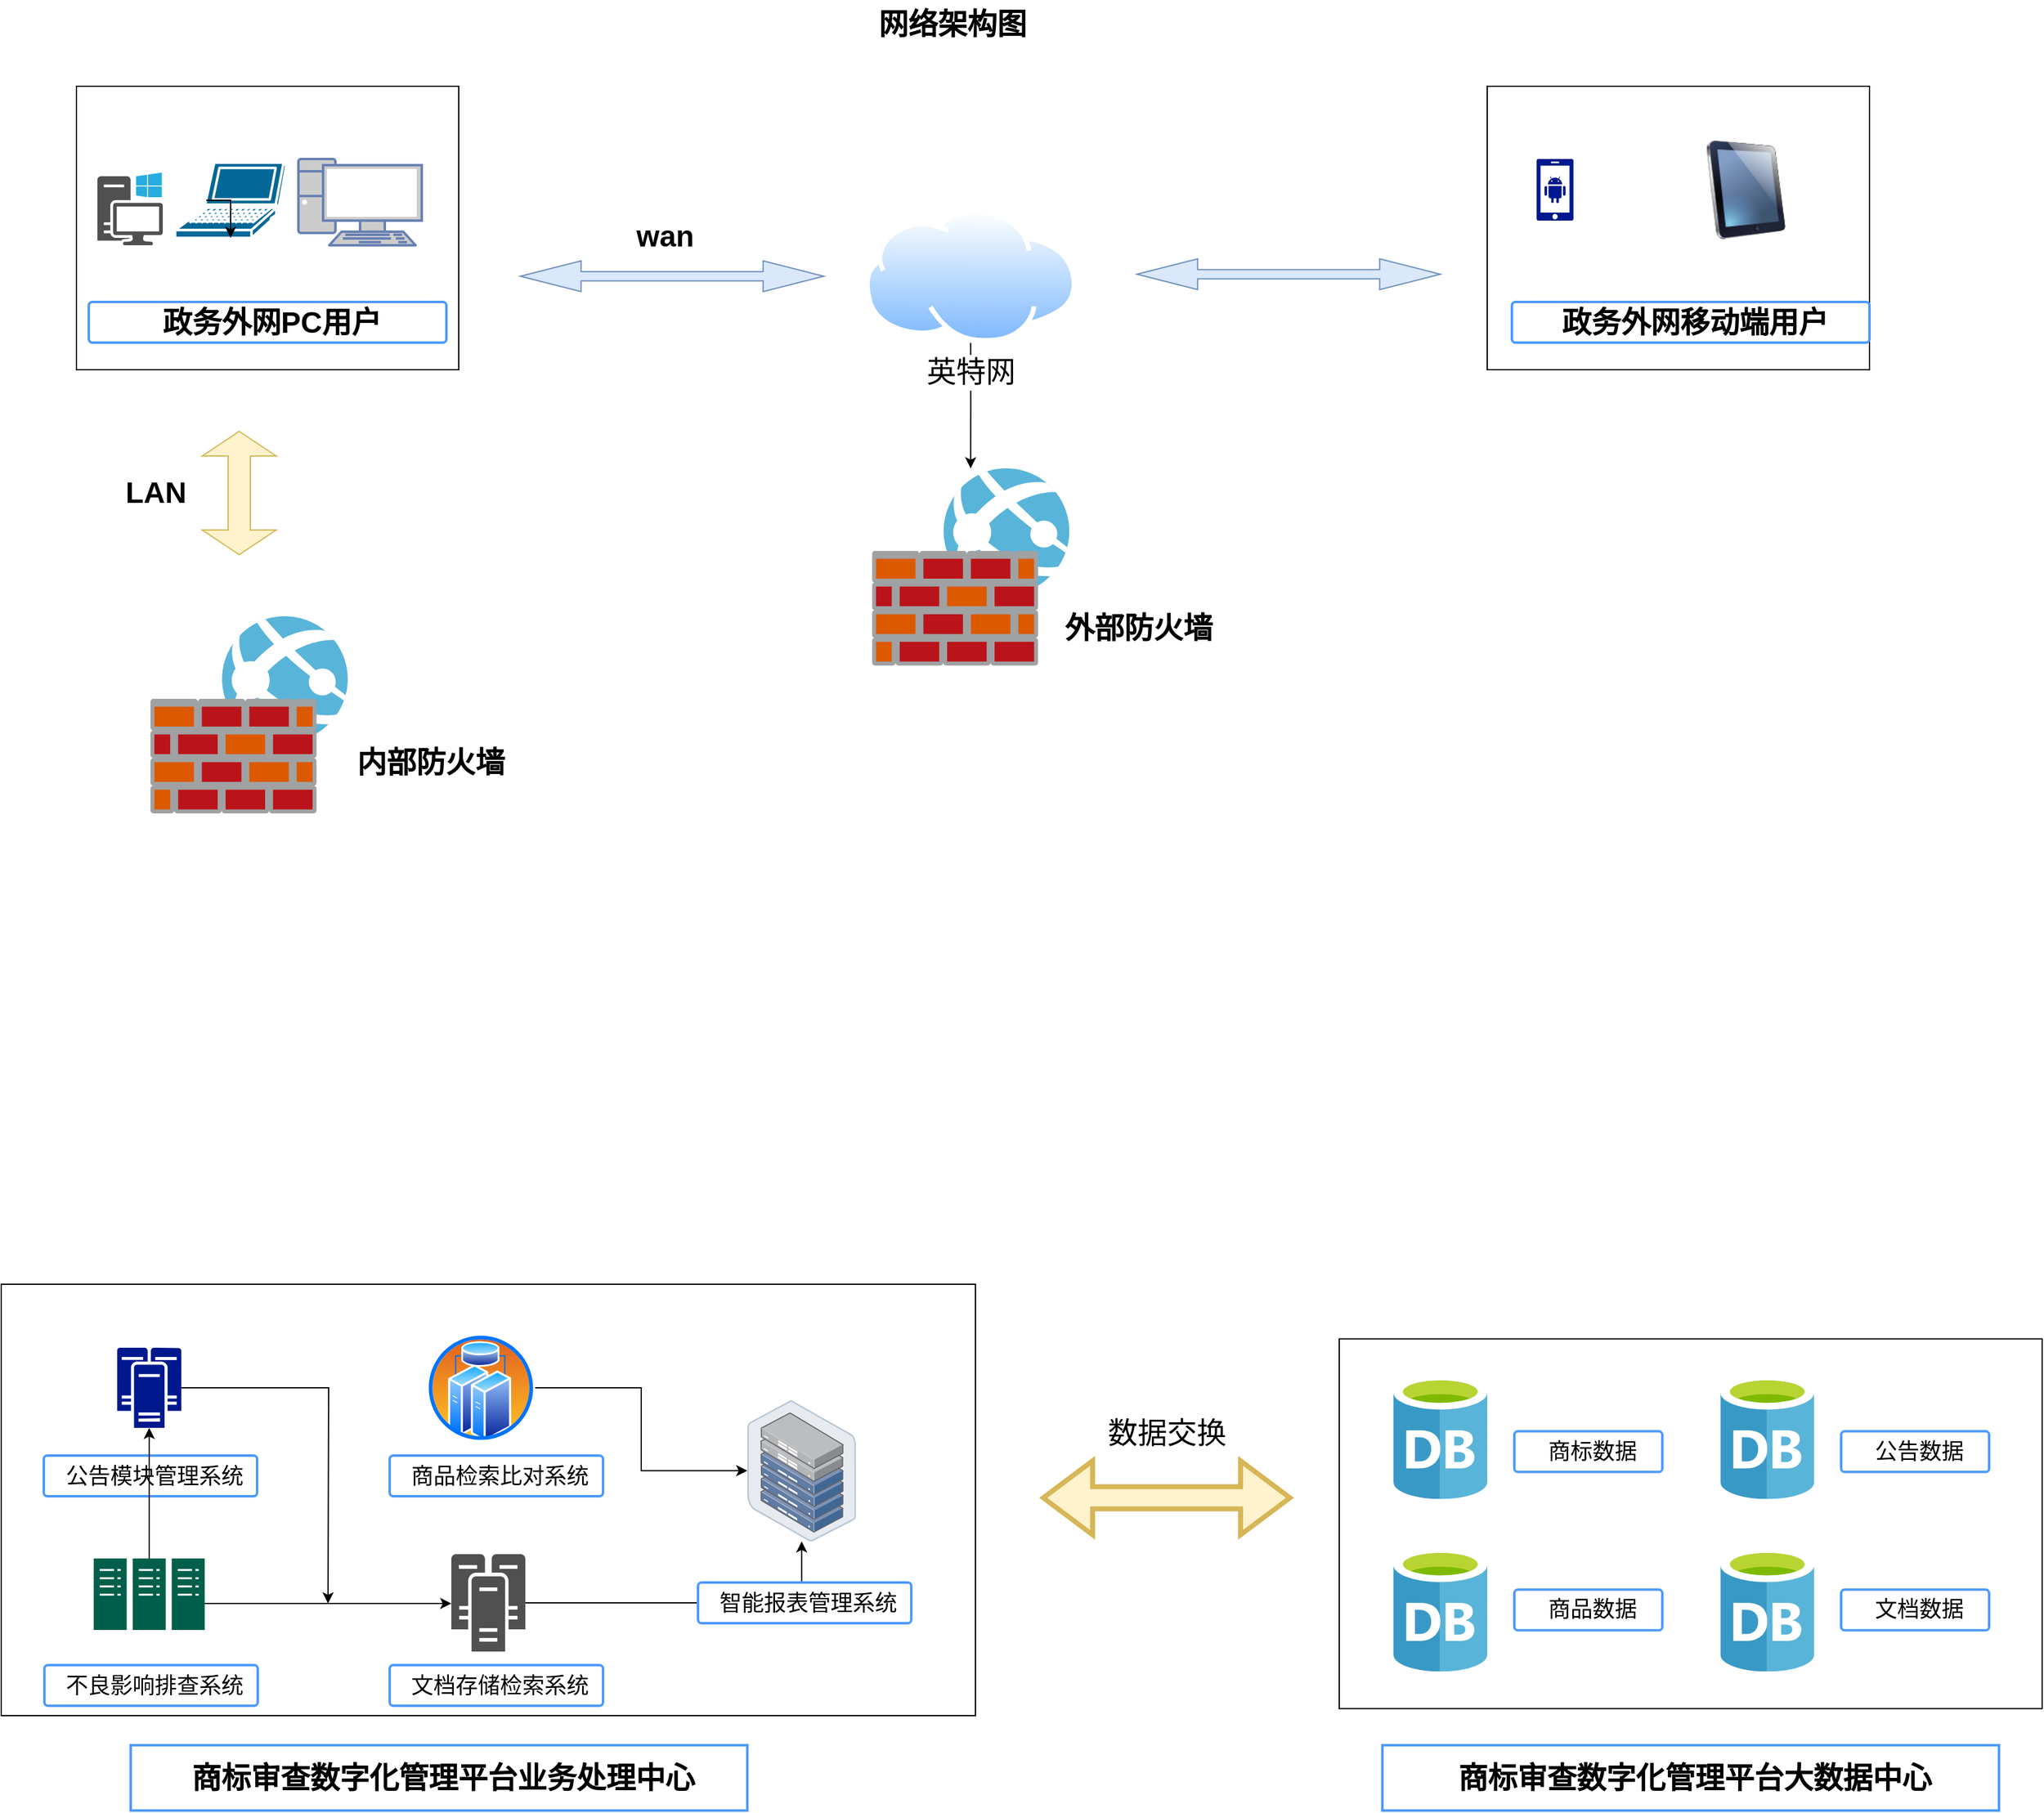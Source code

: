 <mxfile version="21.1.5" type="github">
  <diagram name="Page-1" id="197159a0-c6a4-9194-75a8-e4174976684c">
    <mxGraphModel dx="2385" dy="1380" grid="1" gridSize="10" guides="1" tooltips="1" connect="1" arrows="1" fold="1" page="1" pageScale="1.5" pageWidth="1169" pageHeight="826" background="none" math="0" shadow="0">
      <root>
        <mxCell id="0" style=";html=1;" />
        <mxCell id="1" style=";html=1;" parent="0" />
        <mxCell id="28SMEQxceJZkX-4wOSHQ-27" value="" style="rounded=0;whiteSpace=wrap;html=1;" vertex="1" parent="1">
          <mxGeometry x="1114" y="1106.3" width="570" height="300" as="geometry" />
        </mxCell>
        <mxCell id="28SMEQxceJZkX-4wOSHQ-15" value="" style="rounded=0;whiteSpace=wrap;html=1;" vertex="1" parent="1">
          <mxGeometry x="1234" y="90" width="310" height="230" as="geometry" />
        </mxCell>
        <mxCell id="28SMEQxceJZkX-4wOSHQ-9" value="" style="rounded=0;whiteSpace=wrap;html=1;" vertex="1" parent="1">
          <mxGeometry x="90" y="90" width="310" height="230" as="geometry" />
        </mxCell>
        <mxCell id="1257a543d1cacc4b-52" value="网络架构图" style="text;strokeColor=none;fillColor=none;html=1;fontSize=24;fontStyle=1;verticalAlign=middle;align=center;" parent="1" vertex="1">
          <mxGeometry x="520" y="20" width="560" height="40" as="geometry" />
        </mxCell>
        <mxCell id="28SMEQxceJZkX-4wOSHQ-2" value="" style="image;sketch=0;aspect=fixed;html=1;points=[];align=center;fontSize=12;image=img/lib/mscae/Web_App_Firewall.svg;" vertex="1" parent="1">
          <mxGeometry x="735.12" y="400" width="160" height="160" as="geometry" />
        </mxCell>
        <mxCell id="28SMEQxceJZkX-4wOSHQ-4" value="" style="edgeStyle=orthogonalEdgeStyle;rounded=0;orthogonalLoop=1;jettySize=auto;html=1;" edge="1" parent="1" source="28SMEQxceJZkX-4wOSHQ-3" target="28SMEQxceJZkX-4wOSHQ-2">
          <mxGeometry relative="1" as="geometry" />
        </mxCell>
        <mxCell id="28SMEQxceJZkX-4wOSHQ-3" value="&lt;font face=&quot;Garamond&quot; style=&quot;font-size: 24px;&quot;&gt;英特网&lt;/font&gt;" style="image;aspect=fixed;perimeter=ellipsePerimeter;html=1;align=center;shadow=0;dashed=0;spacingTop=3;image=img/lib/active_directory/internet_cloud.svg;" vertex="1" parent="1">
          <mxGeometry x="729.25" y="190" width="171.75" height="108.2" as="geometry" />
        </mxCell>
        <mxCell id="28SMEQxceJZkX-4wOSHQ-5" value="" style="sketch=0;pointerEvents=1;shadow=0;dashed=0;html=1;strokeColor=none;fillColor=#505050;labelPosition=center;verticalLabelPosition=bottom;verticalAlign=top;outlineConnect=0;align=center;shape=mxgraph.office.devices.workstation_pc;" vertex="1" parent="1">
          <mxGeometry x="107" y="160" width="53" height="59" as="geometry" />
        </mxCell>
        <mxCell id="28SMEQxceJZkX-4wOSHQ-6" value="" style="shape=mxgraph.cisco.computers_and_peripherals.laptop;html=1;pointerEvents=1;dashed=0;fillColor=#036897;strokeColor=#ffffff;strokeWidth=2;verticalLabelPosition=bottom;verticalAlign=top;align=center;outlineConnect=0;" vertex="1" parent="1">
          <mxGeometry x="170" y="152" width="90" height="61" as="geometry" />
        </mxCell>
        <mxCell id="28SMEQxceJZkX-4wOSHQ-7" value="" style="fontColor=#0066CC;verticalAlign=top;verticalLabelPosition=bottom;labelPosition=center;align=center;html=1;outlineConnect=0;fillColor=#CCCCCC;strokeColor=#6881B3;gradientColor=none;gradientDirection=north;strokeWidth=2;shape=mxgraph.networks.pc;" vertex="1" parent="1">
          <mxGeometry x="270" y="149" width="100" height="70" as="geometry" />
        </mxCell>
        <mxCell id="28SMEQxceJZkX-4wOSHQ-8" style="edgeStyle=orthogonalEdgeStyle;rounded=0;orthogonalLoop=1;jettySize=auto;html=1;exitX=0.28;exitY=0.5;exitDx=0;exitDy=0;exitPerimeter=0;entryX=0.5;entryY=1;entryDx=0;entryDy=0;entryPerimeter=0;" edge="1" parent="1" source="28SMEQxceJZkX-4wOSHQ-6" target="28SMEQxceJZkX-4wOSHQ-6">
          <mxGeometry relative="1" as="geometry" />
        </mxCell>
        <mxCell id="28SMEQxceJZkX-4wOSHQ-11" value="&lt;font style=&quot;font-size: 24px;&quot;&gt;&lt;b&gt;政务外网PC用户&lt;/b&gt;&lt;/font&gt;" style="rounded=1;arcSize=9;align=center;spacingLeft=5;strokeColor=#4C9AFF;html=1;strokeWidth=2;fontSize=12" vertex="1" parent="1">
          <mxGeometry x="100" y="265" width="290" height="33" as="geometry" />
        </mxCell>
        <mxCell id="28SMEQxceJZkX-4wOSHQ-12" value="" style="sketch=0;aspect=fixed;pointerEvents=1;shadow=0;dashed=0;html=1;strokeColor=none;labelPosition=center;verticalLabelPosition=bottom;verticalAlign=top;align=center;fillColor=#00188D;shape=mxgraph.mscae.enterprise.android_phone" vertex="1" parent="1">
          <mxGeometry x="1274" y="149" width="30" height="50" as="geometry" />
        </mxCell>
        <mxCell id="28SMEQxceJZkX-4wOSHQ-13" value="" style="shape=image;html=1;verticalAlign=top;verticalLabelPosition=bottom;labelBackgroundColor=#ffffff;imageAspect=0;aspect=fixed;image=https://cdn4.iconfinder.com/data/icons/iphone-calculator-shopping-report/128/iPhone.png" vertex="1" parent="1">
          <mxGeometry x="1324" y="142.5" width="63" height="63" as="geometry" />
        </mxCell>
        <mxCell id="28SMEQxceJZkX-4wOSHQ-14" value="" style="image;html=1;image=img/lib/clip_art/computers/iPad_128x128.png" vertex="1" parent="1">
          <mxGeometry x="1404" y="134" width="80" height="80" as="geometry" />
        </mxCell>
        <mxCell id="28SMEQxceJZkX-4wOSHQ-16" value="&lt;font style=&quot;font-size: 24px;&quot;&gt;&lt;b&gt;政务外网移动端用户&lt;/b&gt;&lt;/font&gt;" style="rounded=1;arcSize=9;align=center;spacingLeft=5;strokeColor=#4C9AFF;html=1;strokeWidth=2;fontSize=12" vertex="1" parent="1">
          <mxGeometry x="1254" y="265" width="290" height="33" as="geometry" />
        </mxCell>
        <mxCell id="28SMEQxceJZkX-4wOSHQ-29" value="" style="image;sketch=0;aspect=fixed;html=1;points=[];align=center;fontSize=12;image=img/lib/mscae/Database_General.svg;" vertex="1" parent="1">
          <mxGeometry x="1158" y="1136.3" width="76" height="100" as="geometry" />
        </mxCell>
        <mxCell id="28SMEQxceJZkX-4wOSHQ-31" value="" style="image;sketch=0;aspect=fixed;html=1;points=[];align=center;fontSize=12;image=img/lib/mscae/Database_General.svg;" vertex="1" parent="1">
          <mxGeometry x="1423.13" y="1136.3" width="76" height="100" as="geometry" />
        </mxCell>
        <mxCell id="28SMEQxceJZkX-4wOSHQ-32" value="" style="image;sketch=0;aspect=fixed;html=1;points=[];align=center;fontSize=12;image=img/lib/mscae/Database_General.svg;" vertex="1" parent="1">
          <mxGeometry x="1423.13" y="1276.3" width="76" height="100" as="geometry" />
        </mxCell>
        <mxCell id="28SMEQxceJZkX-4wOSHQ-33" value="" style="image;sketch=0;aspect=fixed;html=1;points=[];align=center;fontSize=12;image=img/lib/mscae/Database_General.svg;" vertex="1" parent="1">
          <mxGeometry x="1158" y="1276.3" width="76" height="100" as="geometry" />
        </mxCell>
        <mxCell id="28SMEQxceJZkX-4wOSHQ-35" value="&lt;font style=&quot;font-size: 18px;&quot;&gt;商标数据&lt;/font&gt;" style="rounded=1;arcSize=9;fillColor=#ffffff;align=center;spacingLeft=5;strokeColor=#4C9AFF;html=1;strokeWidth=2;fontSize=12" vertex="1" parent="1">
          <mxGeometry x="1256" y="1181.3" width="120" height="33" as="geometry" />
        </mxCell>
        <mxCell id="28SMEQxceJZkX-4wOSHQ-37" value="&lt;span style=&quot;font-size: 18px;&quot;&gt;商品数据&lt;/span&gt;" style="rounded=1;arcSize=9;fillColor=#ffffff;align=center;spacingLeft=5;strokeColor=#4C9AFF;html=1;strokeWidth=2;fontSize=12" vertex="1" parent="1">
          <mxGeometry x="1256" y="1309.8" width="120" height="33" as="geometry" />
        </mxCell>
        <mxCell id="28SMEQxceJZkX-4wOSHQ-38" value="&lt;font style=&quot;font-size: 18px;&quot;&gt;公告数据&lt;/font&gt;" style="rounded=1;arcSize=9;fillColor=#ffffff;align=center;spacingLeft=5;strokeColor=#4C9AFF;html=1;strokeWidth=2;fontSize=12" vertex="1" parent="1">
          <mxGeometry x="1521" y="1181.3" width="120" height="33" as="geometry" />
        </mxCell>
        <mxCell id="28SMEQxceJZkX-4wOSHQ-39" value="&lt;font style=&quot;font-size: 18px;&quot;&gt;文档数据&lt;/font&gt;" style="rounded=1;arcSize=9;fillColor=#ffffff;align=center;spacingLeft=5;strokeColor=#4C9AFF;html=1;strokeWidth=2;fontSize=12" vertex="1" parent="1">
          <mxGeometry x="1521" y="1309.8" width="120" height="33" as="geometry" />
        </mxCell>
        <mxCell id="28SMEQxceJZkX-4wOSHQ-40" value="&lt;p class=&quot;MsoNormal&quot;&gt;&lt;font style=&quot;font-size: 24px;&quot;&gt;&lt;b style=&quot;&quot;&gt;商标审查数字化管理平台大数据中心&lt;/b&gt;&lt;/font&gt;&lt;/p&gt;" style="rounded=1;arcSize=0;align=center;spacingLeft=5;strokeColor=#4C9AFF;html=1;strokeWidth=2;fontSize=12" vertex="1" parent="1">
          <mxGeometry x="1149" y="1436" width="500" height="53" as="geometry" />
        </mxCell>
        <mxCell id="28SMEQxceJZkX-4wOSHQ-41" value="&lt;p class=&quot;MsoNormal&quot;&gt;&lt;font style=&quot;font-size: 24px;&quot;&gt;&lt;b style=&quot;&quot;&gt;商标审查数字化管理平台业务处理中心&lt;/b&gt;&lt;/font&gt;&lt;/p&gt;" style="rounded=1;arcSize=0;align=center;spacingLeft=5;strokeColor=#4C9AFF;html=1;strokeWidth=2;fontSize=12" vertex="1" parent="1">
          <mxGeometry x="134" y="1436" width="500" height="53" as="geometry" />
        </mxCell>
        <mxCell id="28SMEQxceJZkX-4wOSHQ-42" value="" style="rounded=0;whiteSpace=wrap;html=1;" vertex="1" parent="1">
          <mxGeometry x="29" y="1062" width="790" height="350" as="geometry" />
        </mxCell>
        <mxCell id="28SMEQxceJZkX-4wOSHQ-57" style="edgeStyle=orthogonalEdgeStyle;rounded=0;orthogonalLoop=1;jettySize=auto;html=1;" edge="1" parent="1" source="28SMEQxceJZkX-4wOSHQ-43">
          <mxGeometry relative="1" as="geometry">
            <mxPoint x="294" y="1321" as="targetPoint" />
          </mxGeometry>
        </mxCell>
        <mxCell id="28SMEQxceJZkX-4wOSHQ-43" value="" style="sketch=0;aspect=fixed;pointerEvents=1;shadow=0;dashed=0;html=1;strokeColor=none;labelPosition=center;verticalLabelPosition=bottom;verticalAlign=top;align=center;fillColor=#00188D;shape=mxgraph.mscae.enterprise.cluster_server" vertex="1" parent="1">
          <mxGeometry x="123" y="1113.5" width="52" height="65" as="geometry" />
        </mxCell>
        <mxCell id="28SMEQxceJZkX-4wOSHQ-44" value="&lt;font style=&quot;font-size: 18px;&quot;&gt;公告模块管理系统&lt;/font&gt;" style="rounded=1;arcSize=9;fillColor=#ffffff;align=center;spacingLeft=5;strokeColor=#4C9AFF;html=1;strokeWidth=2;fontSize=12" vertex="1" parent="1">
          <mxGeometry x="63.5" y="1201" width="173" height="33" as="geometry" />
        </mxCell>
        <mxCell id="28SMEQxceJZkX-4wOSHQ-53" style="edgeStyle=orthogonalEdgeStyle;rounded=0;orthogonalLoop=1;jettySize=auto;html=1;exitX=1;exitY=0.5;exitDx=0;exitDy=0;" edge="1" parent="1" source="28SMEQxceJZkX-4wOSHQ-45" target="28SMEQxceJZkX-4wOSHQ-51">
          <mxGeometry relative="1" as="geometry" />
        </mxCell>
        <mxCell id="28SMEQxceJZkX-4wOSHQ-45" value="" style="image;aspect=fixed;perimeter=ellipsePerimeter;html=1;align=center;shadow=0;dashed=0;spacingTop=3;image=img/lib/active_directory/cluster_server.svg;" vertex="1" parent="1">
          <mxGeometry x="374" y="1102" width="88" height="88" as="geometry" />
        </mxCell>
        <mxCell id="28SMEQxceJZkX-4wOSHQ-46" value="&lt;p class=&quot;MsoNormal&quot;&gt;&lt;font style=&quot;font-size: 18px;&quot;&gt;商品检索比对系统&lt;/font&gt;&lt;/p&gt;" style="rounded=1;arcSize=9;fillColor=#ffffff;align=center;spacingLeft=5;strokeColor=#4C9AFF;html=1;strokeWidth=2;fontSize=12" vertex="1" parent="1">
          <mxGeometry x="344" y="1201" width="173" height="33" as="geometry" />
        </mxCell>
        <mxCell id="28SMEQxceJZkX-4wOSHQ-56" style="edgeStyle=orthogonalEdgeStyle;rounded=0;orthogonalLoop=1;jettySize=auto;html=1;" edge="1" parent="1" source="28SMEQxceJZkX-4wOSHQ-47" target="28SMEQxceJZkX-4wOSHQ-49">
          <mxGeometry relative="1" as="geometry">
            <Array as="points">
              <mxPoint x="224" y="1321" />
              <mxPoint x="224" y="1321" />
            </Array>
          </mxGeometry>
        </mxCell>
        <mxCell id="28SMEQxceJZkX-4wOSHQ-58" style="edgeStyle=orthogonalEdgeStyle;rounded=0;orthogonalLoop=1;jettySize=auto;html=1;entryX=0.5;entryY=1;entryDx=0;entryDy=0;entryPerimeter=0;" edge="1" parent="1" source="28SMEQxceJZkX-4wOSHQ-47" target="28SMEQxceJZkX-4wOSHQ-43">
          <mxGeometry relative="1" as="geometry" />
        </mxCell>
        <mxCell id="28SMEQxceJZkX-4wOSHQ-47" value="" style="sketch=0;pointerEvents=1;shadow=0;dashed=0;html=1;strokeColor=none;fillColor=#005F4B;labelPosition=center;verticalLabelPosition=bottom;verticalAlign=top;align=center;outlineConnect=0;shape=mxgraph.veeam2.server_cluster;" vertex="1" parent="1">
          <mxGeometry x="104" y="1284.5" width="90" height="58" as="geometry" />
        </mxCell>
        <mxCell id="28SMEQxceJZkX-4wOSHQ-48" value="&lt;font style=&quot;font-size: 18px;&quot;&gt;不良影响排查系统&lt;/font&gt;" style="rounded=1;arcSize=9;fillColor=#ffffff;align=center;spacingLeft=5;strokeColor=#4C9AFF;html=1;strokeWidth=2;fontSize=12" vertex="1" parent="1">
          <mxGeometry x="64" y="1371" width="173" height="33" as="geometry" />
        </mxCell>
        <mxCell id="28SMEQxceJZkX-4wOSHQ-62" style="edgeStyle=orthogonalEdgeStyle;rounded=0;orthogonalLoop=1;jettySize=auto;html=1;" edge="1" parent="1" source="28SMEQxceJZkX-4wOSHQ-49" target="28SMEQxceJZkX-4wOSHQ-51">
          <mxGeometry relative="1" as="geometry" />
        </mxCell>
        <mxCell id="28SMEQxceJZkX-4wOSHQ-49" value="" style="sketch=0;pointerEvents=1;shadow=0;dashed=0;html=1;strokeColor=none;fillColor=#505050;labelPosition=center;verticalLabelPosition=bottom;verticalAlign=top;outlineConnect=0;align=center;shape=mxgraph.office.servers.cluster_server;" vertex="1" parent="1">
          <mxGeometry x="394" y="1281" width="60" height="79" as="geometry" />
        </mxCell>
        <mxCell id="28SMEQxceJZkX-4wOSHQ-50" value="&lt;font style=&quot;font-size: 18px;&quot;&gt;文档存储检索系统&lt;/font&gt;" style="rounded=1;arcSize=9;fillColor=#ffffff;align=center;spacingLeft=5;strokeColor=#4C9AFF;html=1;strokeWidth=2;fontSize=12" vertex="1" parent="1">
          <mxGeometry x="344" y="1371" width="173" height="33" as="geometry" />
        </mxCell>
        <mxCell id="28SMEQxceJZkX-4wOSHQ-51" value="" style="image;points=[];aspect=fixed;html=1;align=center;shadow=0;dashed=0;image=img/lib/allied_telesis/storage/Datacenter_Server_Half_Rack_ToR.svg;" vertex="1" parent="1">
          <mxGeometry x="634" y="1156" width="88.2" height="114.6" as="geometry" />
        </mxCell>
        <mxCell id="28SMEQxceJZkX-4wOSHQ-52" value="&lt;font style=&quot;font-size: 18px;&quot;&gt;智能报表管理系统&lt;/font&gt;" style="rounded=1;arcSize=9;fillColor=#ffffff;align=center;spacingLeft=5;strokeColor=#4C9AFF;html=1;strokeWidth=2;fontSize=12" vertex="1" parent="1">
          <mxGeometry x="594" y="1304" width="173" height="33" as="geometry" />
        </mxCell>
        <mxCell id="28SMEQxceJZkX-4wOSHQ-59" value="" style="shape=doubleArrow;direction=south;whiteSpace=wrap;html=1;rotation=90;fillColor=#fff2cc;strokeColor=#d6b656;strokeWidth=4;" vertex="1" parent="1">
          <mxGeometry x="944" y="1135.3" width="60" height="200" as="geometry" />
        </mxCell>
        <mxCell id="28SMEQxceJZkX-4wOSHQ-61" value="&lt;font style=&quot;font-size: 24px;&quot;&gt;数据交换&lt;/font&gt;" style="text;html=1;align=center;verticalAlign=middle;resizable=0;points=[];autosize=1;strokeColor=none;fillColor=none;" vertex="1" parent="1">
          <mxGeometry x="914" y="1163" width="120" height="40" as="geometry" />
        </mxCell>
        <mxCell id="28SMEQxceJZkX-4wOSHQ-64" value="外部防火墙" style="text;strokeColor=none;fillColor=none;html=1;fontSize=24;fontStyle=1;verticalAlign=middle;align=center;" vertex="1" parent="1">
          <mxGeometry x="901" y="510" width="100" height="40" as="geometry" />
        </mxCell>
        <mxCell id="28SMEQxceJZkX-4wOSHQ-65" value="" style="shape=doubleArrow;whiteSpace=wrap;html=1;fillColor=#dae8fc;strokeColor=#6c8ebf;" vertex="1" parent="1">
          <mxGeometry x="450" y="231.6" width="246" height="25" as="geometry" />
        </mxCell>
        <mxCell id="28SMEQxceJZkX-4wOSHQ-66" value="" style="shape=doubleArrow;whiteSpace=wrap;html=1;fillColor=#dae8fc;strokeColor=#6c8ebf;" vertex="1" parent="1">
          <mxGeometry x="950" y="230" width="246" height="25" as="geometry" />
        </mxCell>
        <mxCell id="28SMEQxceJZkX-4wOSHQ-68" value="" style="image;sketch=0;aspect=fixed;html=1;points=[];align=center;fontSize=12;image=img/lib/mscae/Web_App_Firewall.svg;" vertex="1" parent="1">
          <mxGeometry x="150" y="520" width="160" height="160" as="geometry" />
        </mxCell>
        <mxCell id="28SMEQxceJZkX-4wOSHQ-69" value="" style="shape=doubleArrow;direction=south;whiteSpace=wrap;html=1;fillColor=#fff2cc;strokeColor=#d6b656;" vertex="1" parent="1">
          <mxGeometry x="192" y="370" width="60" height="100" as="geometry" />
        </mxCell>
        <mxCell id="28SMEQxceJZkX-4wOSHQ-70" value="wan" style="text;strokeColor=none;fillColor=none;html=1;fontSize=24;fontStyle=1;verticalAlign=middle;align=center;" vertex="1" parent="1">
          <mxGeometry x="517" y="191.6" width="100" height="40" as="geometry" />
        </mxCell>
        <mxCell id="28SMEQxceJZkX-4wOSHQ-72" value="LAN" style="text;strokeColor=none;fillColor=none;html=1;fontSize=24;fontStyle=1;verticalAlign=middle;align=center;" vertex="1" parent="1">
          <mxGeometry x="104" y="400" width="100" height="40" as="geometry" />
        </mxCell>
        <mxCell id="28SMEQxceJZkX-4wOSHQ-73" value="内部防火墙" style="text;strokeColor=none;fillColor=none;html=1;fontSize=24;fontStyle=1;verticalAlign=middle;align=center;" vertex="1" parent="1">
          <mxGeometry x="304" y="619" width="146" height="40" as="geometry" />
        </mxCell>
      </root>
    </mxGraphModel>
  </diagram>
</mxfile>
